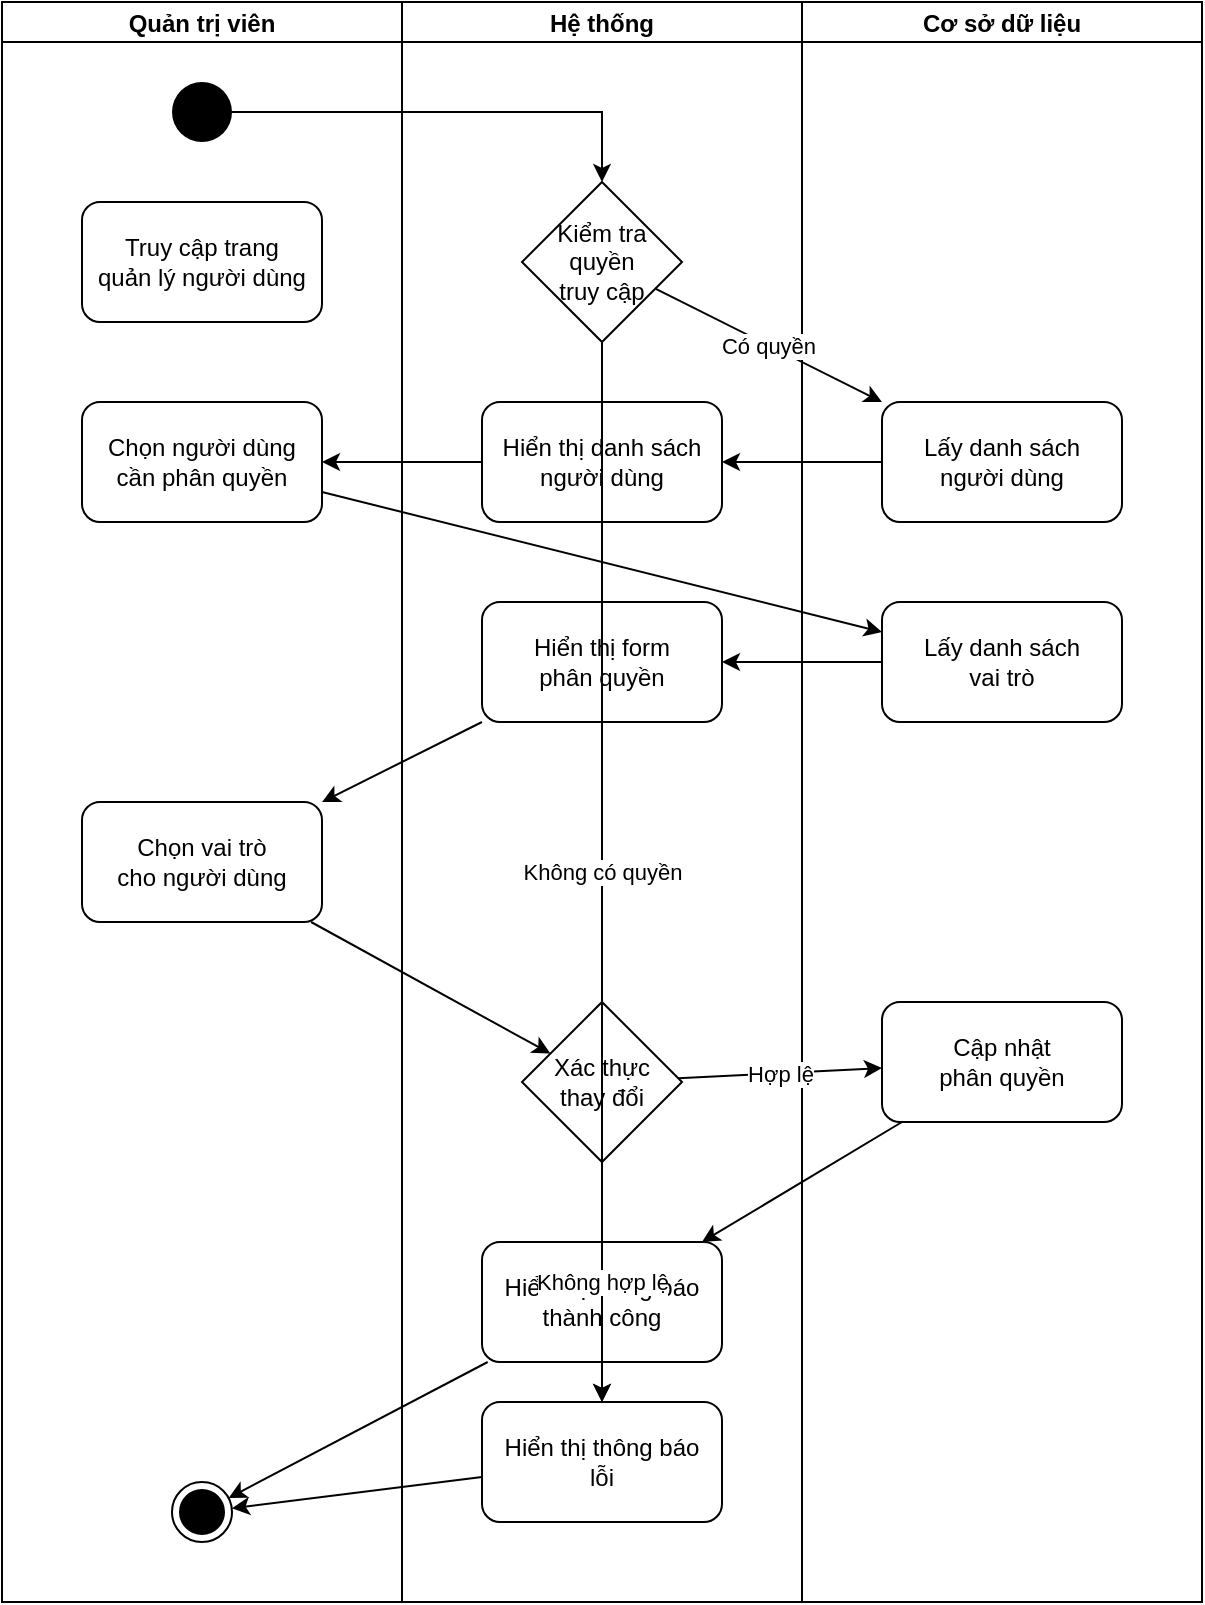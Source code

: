 <mxfile version="22.1.21">
  <diagram id="activity-diagram" name="Activity Diagram">
    <mxGraphModel dx="978" dy="834" grid="0" gridSize="10" guides="1" tooltips="1" connect="1" arrows="1" fold="1" page="0" pageScale="1" pageWidth="1100" pageHeight="850" math="0" shadow="0">
      <root>
        <mxCell id="0" />
        <mxCell id="1" parent="0" />
        <mxCell id="swimlane1" value="Quản trị viên" style="swimlane;startSize=20;horizontal=1;" parent="1" vertex="1">
          <mxGeometry x="40" y="40" width="200" height="800" as="geometry" />
        </mxCell>
        <mxCell id="start" value="" style="ellipse;fillColor=#000000;strokeColor=none;" parent="swimlane1" vertex="1">
          <mxGeometry x="85" y="40" width="30" height="30" as="geometry" />
        </mxCell>
        <mxCell id="act1" value="Truy cập trang&#xa;quản lý người dùng" style="rounded=1;whiteSpace=wrap;html=1;" parent="swimlane1" vertex="1">
          <mxGeometry x="40" y="100" width="120" height="60" as="geometry" />
        </mxCell>
        <mxCell id="act2" value="Chọn người dùng&#xa;cần phân quyền" style="rounded=1;whiteSpace=wrap;html=1;" parent="swimlane1" vertex="1">
          <mxGeometry x="40" y="200" width="120" height="60" as="geometry" />
        </mxCell>
        <mxCell id="act3" value="Chọn vai trò&#xa;cho người dùng" style="rounded=1;whiteSpace=wrap;html=1;" parent="swimlane1" vertex="1">
          <mxGeometry x="40" y="400" width="120" height="60" as="geometry" />
        </mxCell>
        <mxCell id="end" value="" style="ellipse;html=1;shape=endState;fillColor=#000000;strokeColor=#000000;" parent="swimlane1" vertex="1">
          <mxGeometry x="85" y="740" width="30" height="30" as="geometry" />
        </mxCell>
        <mxCell id="swimlane2" value="Hệ thống" style="swimlane;startSize=20;horizontal=1;" parent="1" vertex="1">
          <mxGeometry x="240" y="40" width="200" height="800" as="geometry" />
        </mxCell>
        <mxCell id="act4" value="Kiểm tra quyền&#xa;truy cập" style="rhombus;whiteSpace=wrap;html=1;" parent="swimlane2" vertex="1">
          <mxGeometry x="60" y="90" width="80" height="80" as="geometry" />
        </mxCell>
        <mxCell id="act5" value="Hiển thị danh sách&#xa;người dùng" style="rounded=1;whiteSpace=wrap;html=1;" parent="swimlane2" vertex="1">
          <mxGeometry x="40" y="200" width="120" height="60" as="geometry" />
        </mxCell>
        <mxCell id="act6" value="Hiển thị form&#xa;phân quyền" style="rounded=1;whiteSpace=wrap;html=1;" parent="swimlane2" vertex="1">
          <mxGeometry x="40" y="300" width="120" height="60" as="geometry" />
        </mxCell>
        <mxCell id="act7" value="Xác thực&#xa;thay đổi" style="rhombus;whiteSpace=wrap;html=1;" parent="swimlane2" vertex="1">
          <mxGeometry x="60" y="500" width="80" height="80" as="geometry" />
        </mxCell>
        <mxCell id="success" value="Hiển thị thông báo&#xa;thành công" style="rounded=1;whiteSpace=wrap;html=1;" parent="swimlane2" vertex="1">
          <mxGeometry x="40" y="620" width="120" height="60" as="geometry" />
        </mxCell>
        <mxCell id="error" value="Hiển thị thông báo&#xa;lỗi" style="rounded=1;whiteSpace=wrap;html=1;" parent="swimlane2" vertex="1">
          <mxGeometry x="40" y="700" width="120" height="60" as="geometry" />
        </mxCell>
        <mxCell id="swimlane3" value="Cơ sở dữ liệu" style="swimlane;startSize=20;horizontal=1;" parent="1" vertex="1">
          <mxGeometry x="440" y="40" width="200" height="800" as="geometry" />
        </mxCell>
        <mxCell id="act8" value="Lấy danh sách&#xa;người dùng" style="rounded=1;whiteSpace=wrap;html=1;" parent="swimlane3" vertex="1">
          <mxGeometry x="40" y="200" width="120" height="60" as="geometry" />
        </mxCell>
        <mxCell id="act9" value="Lấy danh sách&#xa;vai trò" style="rounded=1;whiteSpace=wrap;html=1;" parent="swimlane3" vertex="1">
          <mxGeometry x="40" y="300" width="120" height="60" as="geometry" />
        </mxCell>
        <mxCell id="act10" value="Cập nhật&#xa;phân quyền" style="rounded=1;whiteSpace=wrap;html=1;" parent="swimlane3" vertex="1">
          <mxGeometry x="40" y="500" width="120" height="60" as="geometry" />
        </mxCell>
        <mxCell id="flow1" value="" style="endArrow=classic;html=1;rounded=0;edgeStyle=orthogonalEdgeStyle;" parent="1" source="start" target="act4" edge="1">
          <mxGeometry relative="1" as="geometry" />
        </mxCell>
        <mxCell id="flow2" value="Có quyền" style="endArrow=classic;html=1;" parent="1" source="act4" target="act8" edge="1">
          <mxGeometry relative="1" as="geometry" />
        </mxCell>
        <mxCell id="flow3" value="Không có quyền" style="endArrow=classic;html=1;" parent="1" source="act4" target="error" edge="1">
          <mxGeometry relative="1" as="geometry" />
        </mxCell>
        <mxCell id="flow4" value="" style="endArrow=classic;html=1;" parent="1" source="act8" target="act5" edge="1">
          <mxGeometry relative="1" as="geometry" />
        </mxCell>
        <mxCell id="flow5" value="" style="endArrow=classic;html=1;" parent="1" source="act5" target="act2" edge="1">
          <mxGeometry relative="1" as="geometry" />
        </mxCell>
        <mxCell id="flow6" value="" style="endArrow=classic;html=1;" parent="1" source="act2" target="act9" edge="1">
          <mxGeometry relative="1" as="geometry" />
        </mxCell>
        <mxCell id="flow7" value="" style="endArrow=classic;html=1;" parent="1" source="act9" target="act6" edge="1">
          <mxGeometry relative="1" as="geometry" />
        </mxCell>
        <mxCell id="flow8" value="" style="endArrow=classic;html=1;" parent="1" source="act6" target="act3" edge="1">
          <mxGeometry relative="1" as="geometry" />
        </mxCell>
        <mxCell id="flow9" value="" style="endArrow=classic;html=1;" parent="1" source="act3" target="act7" edge="1">
          <mxGeometry relative="1" as="geometry" />
        </mxCell>
        <mxCell id="flow10" value="Hợp lệ" style="endArrow=classic;html=1;" parent="1" source="act7" target="act10" edge="1">
          <mxGeometry relative="1" as="geometry" />
        </mxCell>
        <mxCell id="flow11" value="Không hợp lệ" style="endArrow=classic;html=1;" parent="1" source="act7" target="error" edge="1">
          <mxGeometry relative="1" as="geometry" />
        </mxCell>
        <mxCell id="flow12" value="" style="endArrow=classic;html=1;" parent="1" source="act10" target="success" edge="1">
          <mxGeometry relative="1" as="geometry" />
        </mxCell>
        <mxCell id="flow13" value="" style="endArrow=classic;html=1;" parent="1" source="success" target="end" edge="1">
          <mxGeometry relative="1" as="geometry" />
        </mxCell>
        <mxCell id="flow14" value="" style="endArrow=classic;html=1;" parent="1" source="error" target="end" edge="1">
          <mxGeometry relative="1" as="geometry" />
        </mxCell>
      </root>
    </mxGraphModel>
  </diagram>
</mxfile>


